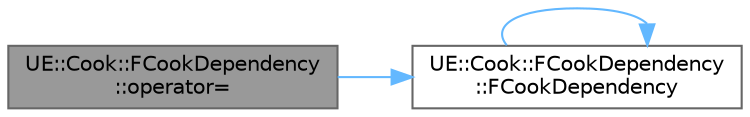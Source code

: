 digraph "UE::Cook::FCookDependency::operator="
{
 // INTERACTIVE_SVG=YES
 // LATEX_PDF_SIZE
  bgcolor="transparent";
  edge [fontname=Helvetica,fontsize=10,labelfontname=Helvetica,labelfontsize=10];
  node [fontname=Helvetica,fontsize=10,shape=box,height=0.2,width=0.4];
  rankdir="LR";
  Node1 [id="Node000001",label="UE::Cook::FCookDependency\l::operator=",height=0.2,width=0.4,color="gray40", fillcolor="grey60", style="filled", fontcolor="black",tooltip=" "];
  Node1 -> Node2 [id="edge1_Node000001_Node000002",color="steelblue1",style="solid",tooltip=" "];
  Node2 [id="Node000002",label="UE::Cook::FCookDependency\l::FCookDependency",height=0.2,width=0.4,color="grey40", fillcolor="white", style="filled",URL="$d4/d80/classUE_1_1Cook_1_1FCookDependency.html#abab00bcfb0055bb3e4837f9b6394f1d3",tooltip="Construct an empty dependency; it will never be invalidated."];
  Node2 -> Node2 [id="edge2_Node000002_Node000002",color="steelblue1",style="solid",tooltip=" "];
}
